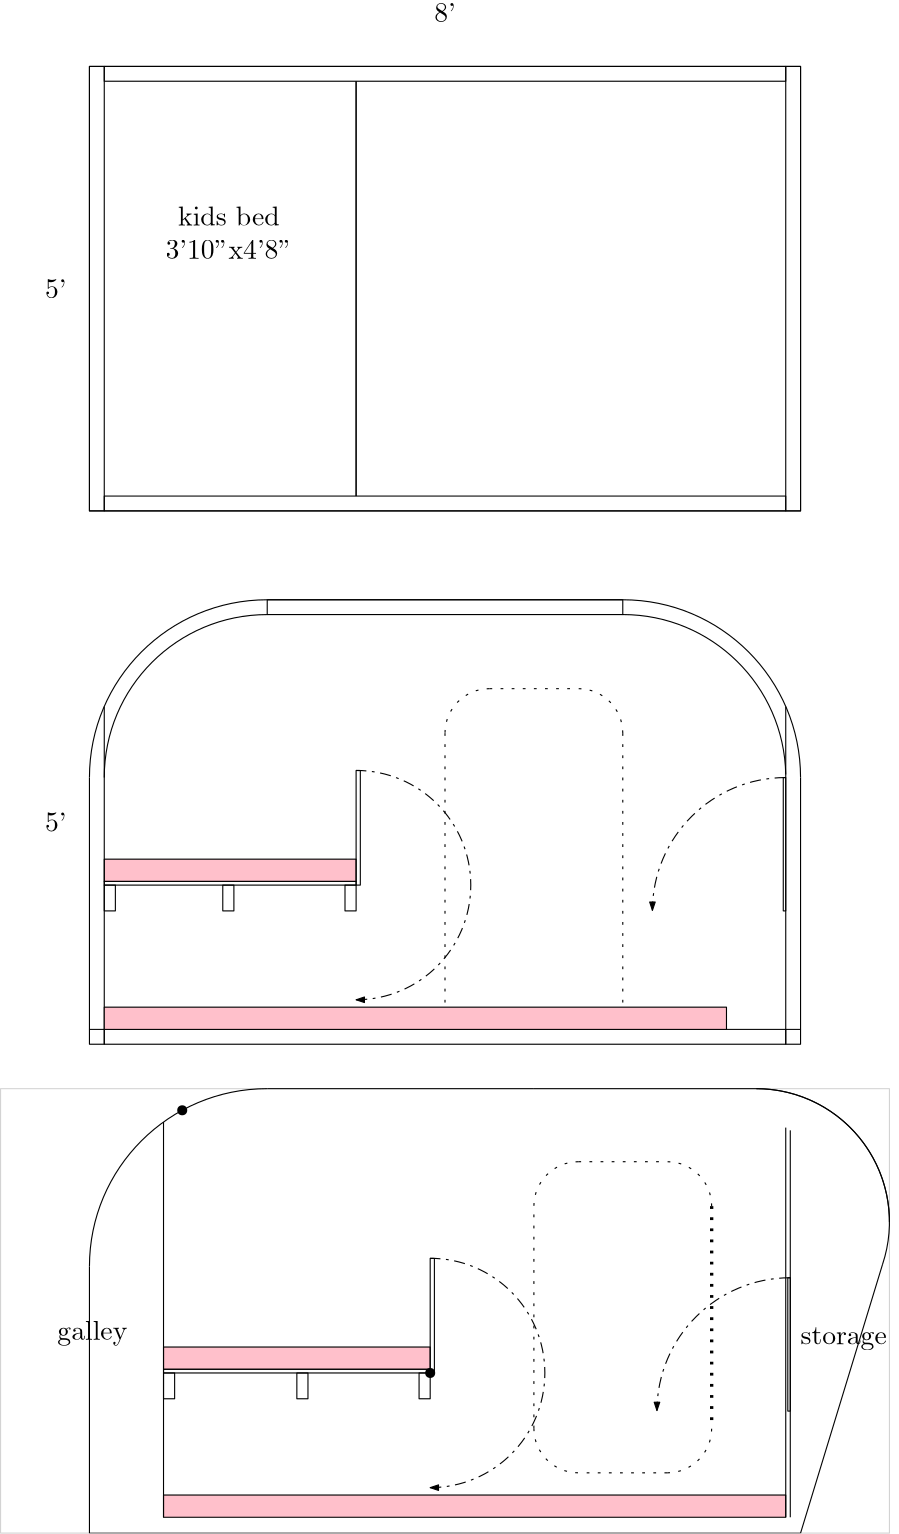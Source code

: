 <?xml version="1.0"?>
<!DOCTYPE ipe SYSTEM "ipe.dtd">
<ipe version="70005" creator="Ipe 7.1.4">
<info created="D:20150611152112" modified="D:20150615170141"/>
<ipestyle name="basic">
<symbol name="arrow/arc(spx)">
<path stroke="sym-stroke" fill="sym-stroke" pen="sym-pen">
0 0 m
-1 0.333 l
-1 -0.333 l
h
</path>
</symbol>
<symbol name="arrow/farc(spx)">
<path stroke="sym-stroke" fill="white" pen="sym-pen">
0 0 m
-1 0.333 l
-1 -0.333 l
h
</path>
</symbol>
<symbol name="mark/circle(sx)" transformations="translations">
<path fill="sym-stroke">
0.6 0 0 0.6 0 0 e
0.4 0 0 0.4 0 0 e
</path>
</symbol>
<symbol name="mark/disk(sx)" transformations="translations">
<path fill="sym-stroke">
0.6 0 0 0.6 0 0 e
</path>
</symbol>
<symbol name="mark/fdisk(sfx)" transformations="translations">
<group>
<path fill="sym-fill">
0.5 0 0 0.5 0 0 e
</path>
<path fill="sym-stroke" fillrule="eofill">
0.6 0 0 0.6 0 0 e
0.4 0 0 0.4 0 0 e
</path>
</group>
</symbol>
<symbol name="mark/box(sx)" transformations="translations">
<path fill="sym-stroke" fillrule="eofill">
-0.6 -0.6 m
0.6 -0.6 l
0.6 0.6 l
-0.6 0.6 l
h
-0.4 -0.4 m
0.4 -0.4 l
0.4 0.4 l
-0.4 0.4 l
h
</path>
</symbol>
<symbol name="mark/square(sx)" transformations="translations">
<path fill="sym-stroke">
-0.6 -0.6 m
0.6 -0.6 l
0.6 0.6 l
-0.6 0.6 l
h
</path>
</symbol>
<symbol name="mark/fsquare(sfx)" transformations="translations">
<group>
<path fill="sym-fill">
-0.5 -0.5 m
0.5 -0.5 l
0.5 0.5 l
-0.5 0.5 l
h
</path>
<path fill="sym-stroke" fillrule="eofill">
-0.6 -0.6 m
0.6 -0.6 l
0.6 0.6 l
-0.6 0.6 l
h
-0.4 -0.4 m
0.4 -0.4 l
0.4 0.4 l
-0.4 0.4 l
h
</path>
</group>
</symbol>
<symbol name="mark/cross(sx)" transformations="translations">
<group>
<path fill="sym-stroke">
-0.43 -0.57 m
0.57 0.43 l
0.43 0.57 l
-0.57 -0.43 l
h
</path>
<path fill="sym-stroke">
-0.43 0.57 m
0.57 -0.43 l
0.43 -0.57 l
-0.57 0.43 l
h
</path>
</group>
</symbol>
<symbol name="arrow/fnormal(spx)">
<path stroke="sym-stroke" fill="white" pen="sym-pen">
0 0 m
-1 0.333 l
-1 -0.333 l
h
</path>
</symbol>
<symbol name="arrow/pointed(spx)">
<path stroke="sym-stroke" fill="sym-stroke" pen="sym-pen">
0 0 m
-1 0.333 l
-0.8 0 l
-1 -0.333 l
h
</path>
</symbol>
<symbol name="arrow/fpointed(spx)">
<path stroke="sym-stroke" fill="white" pen="sym-pen">
0 0 m
-1 0.333 l
-0.8 0 l
-1 -0.333 l
h
</path>
</symbol>
<symbol name="arrow/linear(spx)">
<path stroke="sym-stroke" pen="sym-pen">
-1 0.333 m
0 0 l
-1 -0.333 l
</path>
</symbol>
<symbol name="arrow/fdouble(spx)">
<path stroke="sym-stroke" fill="white" pen="sym-pen">
0 0 m
-1 0.333 l
-1 -0.333 l
h
-1 0 m
-2 0.333 l
-2 -0.333 l
h
</path>
</symbol>
<symbol name="arrow/double(spx)">
<path stroke="sym-stroke" fill="sym-stroke" pen="sym-pen">
0 0 m
-1 0.333 l
-1 -0.333 l
h
-1 0 m
-2 0.333 l
-2 -0.333 l
h
</path>
</symbol>
<pen name="heavier" value="0.8"/>
<pen name="fat" value="1.2"/>
<pen name="ultrafat" value="2"/>
<symbolsize name="large" value="5"/>
<symbolsize name="small" value="2"/>
<symbolsize name="tiny" value="1.1"/>
<arrowsize name="large" value="10"/>
<arrowsize name="small" value="5"/>
<arrowsize name="tiny" value="3"/>
<color name="red" value="1 0 0"/>
<color name="green" value="0 1 0"/>
<color name="blue" value="0 0 1"/>
<color name="yellow" value="1 1 0"/>
<color name="orange" value="1 0.647 0"/>
<color name="gold" value="1 0.843 0"/>
<color name="purple" value="0.627 0.125 0.941"/>
<color name="gray" value="0.745"/>
<color name="brown" value="0.647 0.165 0.165"/>
<color name="navy" value="0 0 0.502"/>
<color name="pink" value="1 0.753 0.796"/>
<color name="seagreen" value="0.18 0.545 0.341"/>
<color name="turquoise" value="0.251 0.878 0.816"/>
<color name="violet" value="0.933 0.51 0.933"/>
<color name="darkblue" value="0 0 0.545"/>
<color name="darkcyan" value="0 0.545 0.545"/>
<color name="darkgray" value="0.663"/>
<color name="darkgreen" value="0 0.392 0"/>
<color name="darkmagenta" value="0.545 0 0.545"/>
<color name="darkorange" value="1 0.549 0"/>
<color name="darkred" value="0.545 0 0"/>
<color name="lightblue" value="0.678 0.847 0.902"/>
<color name="lightcyan" value="0.878 1 1"/>
<color name="lightgray" value="0.827"/>
<color name="lightgreen" value="0.565 0.933 0.565"/>
<color name="lightyellow" value="1 1 0.878"/>
<dashstyle name="dashed" value="[4] 0"/>
<dashstyle name="dotted" value="[1 3] 0"/>
<dashstyle name="dash dotted" value="[4 2 1 2] 0"/>
<dashstyle name="dash dot dotted" value="[4 2 1 2 1 2] 0"/>
<textsize name="large" value="\large"/>
<textsize name="small" value="\small"/>
<textsize name="tiny" value="\tiny"/>
<textsize name="Large" value="\Large"/>
<textsize name="LARGE" value="\LARGE"/>
<textsize name="huge" value="\huge"/>
<textsize name="Huge" value="\Huge"/>
<textsize name="footnote" value="\footnotesize"/>
<textstyle name="center" begin="\begin{center}" end="\end{center}"/>
<textstyle name="itemize" begin="\begin{itemize}" end="\end{itemize}"/>
<textstyle name="item" begin="\begin{itemize}\item{}" end="\end{itemize}"/>
<gridsize name="4 pts" value="4"/>
<gridsize name="8 pts (~3 mm)" value="8"/>
<gridsize name="16 pts (~6 mm)" value="16"/>
<gridsize name="32 pts (~12 mm)" value="32"/>
<gridsize name="10 pts (~3.5 mm)" value="10"/>
<gridsize name="20 pts (~7 mm)" value="20"/>
<gridsize name="14 pts (~5 mm)" value="14"/>
<gridsize name="28 pts (~10 mm)" value="28"/>
<gridsize name="56 pts (~20 mm)" value="56"/>
<anglesize name="90 deg" value="90"/>
<anglesize name="60 deg" value="60"/>
<anglesize name="45 deg" value="45"/>
<anglesize name="30 deg" value="30"/>
<anglesize name="22.5 deg" value="22.5"/>
<tiling name="falling" angle="-60" step="4" width="1"/>
<tiling name="rising" angle="30" step="4" width="1"/>
</ipestyle>
<page>
<layer name="alpha"/>
<view layers="alpha" active="alpha"/>
<path layer="alpha" matrix="1 0 0 0.5 208 234.613" stroke="black" fill="pink">
69.333 368 m
69.333 352 l
160 352 l
160 368 l
h
</path>
<text matrix="1 0 0 1 208 64" transformations="translations" pos="192 656" stroke="black" type="label" width="7.749" height="6.918" depth="0" halign="center" valign="baseline">8&apos;</text>
<text matrix="1 0 0 1 208 64" transformations="translations" pos="48 560" stroke="black" type="label" width="7.749" height="6.918" depth="0" valign="center">5&apos;</text>
<path matrix="1 0 0 1 208 64" stroke="black">
64 640 m
64 480 l
320 480 l
320 640 l
h
</path>
<path matrix="0.333333 0 0 1 250.667 64" stroke="black">
64 640 m
64 480 l
80 480 l
80 640 l
h
</path>
<path matrix="0.333333 0 0 1 501.333 64" stroke="black">
64 640 m
64 480 l
80 480 l
80 640 l
h
</path>
<path matrix="1 0 0 0.333333 208 490.667" stroke="black">
69.3333 640 m
69.3333 624 l
314.667 624 l
314.667 640 l
h
</path>
<path matrix="1 0 0 0.333333 208 336" stroke="black">
69.3333 640 m
69.3333 624 l
314.667 624 l
314.667 640 l
h
</path>
<path matrix="1 0 0 1 208 64" stroke="black">
160 485.333 m
160 634.667 l
</path>
<path matrix="1 0 0 1 208 64" stroke="black">
160 634.667 m
160 485.333 l
</path>
<text matrix="1 0 0 1 208 64" transformations="translations" pos="84.4552 589.635" stroke="black" type="minipage" width="59.5196" height="11.924" depth="6.95" valign="top" style="center">kids bed 3&apos;10&quot;x4&apos;8&quot;</text>
<path matrix="1 0 0 0.333333 208 144" stroke="black">
69.3333 640 m
69.3333 624 l
314.667 624 l
314.667 640 l
h
</path>
<path matrix="1 0 0 1 208 64" stroke="black">
314.667 293.333 m
314.667 288 l
320 288 l
320 293.333 l
h
</path>
<path matrix="1 0 0 1 208 64" stroke="black">
69.333 293.333 m
69.333 288 l
64 288 l
64 293.333 l
h
</path>
<path matrix="1 0 0 1 208 64" stroke="black">
128 448 m
64 0 0 64 128 384 64 384 a
</path>
<path matrix="1 0 0 1 208 64" stroke="black">
320 384 m
64 0 0 64 256 384 256 448 a
</path>
<path matrix="1 0 0 1 208 64" stroke="black">
320 384 m
320 293.333 l
</path>
<path matrix="1 0 0 1 208 64" stroke="black">
64 384 m
64 293.333 l
</path>
<path matrix="1 0 0 1 208 64" stroke="black">
128 448 m
256 448 l
</path>
<text matrix="1 0 0 1 208 -128" transformations="translations" pos="48 560" stroke="black" type="label" width="7.749" height="6.918" depth="0" valign="center">5&apos;</text>
<path matrix="1 0 0 1 208 64" stroke="black">
69.333 293.333 m
69.333 409.577 l
</path>
<path matrix="1 0 0 0.333333 208 362.667" stroke="black">
128 448 m
128 432 l
256 432 l
256 448 l
h
</path>
<path matrix="1 0 0 1 208 64" stroke="black">
128 442.667 m
58.6667 0 0 58.6667 128 384 69.3333 384 a
</path>
<path matrix="1 0 0 1 453.334 64.0001" stroke="black">
69.333 293.333 m
69.333 409.577 l
</path>
<path matrix="1 0 0 1 208 64" stroke="black">
314.667 385.114 m
58.6772 0 0 58.6772 256 384 256 442.677 a
</path>
<path matrix="1 0 0 2 208 -294.72" stroke="black">
69.333 352 m
69.333 352.667 l
160 352.667 l
160 352 l
h
</path>
<path matrix="0.25 0 0 0.58 320 205.12" stroke="black">
176 336 m
176 352 l
192 352 l
192 336 l
h
</path>
<path matrix="0.25 0 0 0.58 233.333 205.12" stroke="black">
176 336 m
176 352 l
192 352 l
192 336 l
h
</path>
<path matrix="0.25 0 0 0.58 276 205.12" stroke="black">
176 336 m
176 352 l
192 352 l
192 336 l
h
</path>
<path matrix="1 0 0 0.5 213.333 205.333" stroke="black" fill="pink">
64 320 m
64 304 l
288 304 l
288 320 l
h
</path>
<group matrix="1 0 0 1 208 64">
<path stroke="black" dash="dotted">
208 416 m
16 0 0 16 208 400 192 400 a
</path>
<path stroke="black" dash="dotted">
256 400 m
16 0 0 16 240 400 240 416 a
</path>
<path stroke="black" dash="dotted">
208 416 m
240 416 l
</path>
<path stroke="black" dash="dotted">
192 400 m
192 301.333 l
</path>
<path stroke="black" dash="dotted">
256 400 m
256 301.333 l
</path>
</group>
<path matrix="1 0 0 1 208 64" stroke="black" dash="dash dotted" rarrow="normal/tiny">
160 304 m
41.28 0 0 41.28 160 345.28 160 386.56 a
</path>
<path matrix="1 0 0 1 208 64" stroke="black">
160 345.28 m
160 386.532 l
161.515 386.532 l
161.515 345.28 l
h
</path>
<path matrix="0.0833333 0 0 1.5 496.444 -104" stroke="black">
314.667 336 m
314.667 368 l
304 368 l
304 336 l
h
</path>
<path matrix="1 0 0 1 208 64" stroke="black" dash="dash dotted" arrow="normal/tiny">
314.667 384 m
48 0 0 48 314.667 336 266.667 336.185 a
</path>
<path matrix="1 0 0 1 206.215 60.273" stroke="black">
65.7846 115.727 m
321.785 115.727 l
</path>
<path matrix="1 0 0 1 208 69.7" stroke="black" fill="pink">
90.667 173.28 m
90.667 165.28 l
186.667 165.28 l
186.667 173.28 l
h
</path>
<path matrix="1 0 0 1 208 69.7" stroke="black">
90.667 163.947 m
90.667 165.28 l
186.667 165.281 l
186.667 163.947 l
h
</path>
<path matrix="0.25 0 0 0.58 346.667 29.487" stroke="black">
176 336 m
176 352 l
192 352 l
192 336 l
h
</path>
<path matrix="0.25 0 0 0.58 254.667 29.487" stroke="black">
176 336 m
176 352 l
192 352 l
192 336 l
h
</path>
<path matrix="0.25 0 0 0.58 302.667 29.487" stroke="black">
176 336 m
176 352 l
192 352 l
192 336 l
h
</path>
<path matrix="1 0 0 0.5 234.667 29.7" stroke="black" fill="pink">
64 320 m
64 304 l
288 304 l
288 320 l
h
</path>
<path matrix="1 0 0 1 234.667 -111.633" stroke="black" dash="dash dotted" rarrow="normal/tiny">
160 304 m
41.28 0 0 41.28 160 345.28 160 386.56 a
</path>
<path matrix="1 0 0 1 234.667 -111.633" stroke="black">
160 345.28 m
160 386.532 l
161.515 386.532 l
161.515 345.28 l
h
</path>
<path matrix="1 0 0 1 0 5.7" stroke="black">
522.667 176 m
522.667 316.281 l
</path>
<path matrix="1 0 0 1 0 5.7" stroke="black">
524.3 176 m
524.3 315.287 l
</path>
<use matrix="1 0 0 1 0 5.7" name="mark/disk(sx)" pos="394.667 227.947" size="normal" stroke="black"/>
<path matrix="0.0833333 0 0 1.5 498.077 -284.073" stroke="black">
314.667 336 m
314.667 368 l
304 368 l
304 336 l
h
</path>
<path matrix="1 0 0 1 209.633 -116.073" stroke="black" dash="dash dotted" arrow="normal/tiny">
314.667 384 m
48 0 0 48 314.667 336 266.667 336.185 a
</path>
<text transformations="translations" pos="260.445 245.563" stroke="black" type="label" width="28.504" height="6.926" depth="1.93" valign="baseline">galley
</text>
<text matrix="1 0 0 1 -15.8234 3.67444" transformations="translations" pos="543.798 240.316" stroke="black" type="label" width="34.399" height="6.135" depth="1.93" valign="baseline">storage
</text>
<path stroke="lightgray">
560 336 m
560 176 l
240 176 l
240 336 l
h
</path>
<path matrix="1 0 0 1 16 5.7" stroke="black" dash="dotted">
432 304 m
16 0 0 16 432 288 416 288 a
</path>
<path matrix="1 0 0 1 16 5.7" stroke="black" dash="dotted">
416 208 m
16 0 0 16 432 208 432 192 a
</path>
<path matrix="1 0 0 1 16 5.7" stroke="black" dash="dotted">
480 288 m
16 0 0 16 464 288 464 304 a
</path>
<path matrix="1 0 0 1 16 5.7" stroke="black" dash="dotted">
464 192 m
16 0 0 16 464 208 480 208 a
</path>
<path matrix="1 0 0 1 16 5.7" stroke="black" dash="dotted">
432 304 m
464 304 l
</path>
<path matrix="1 0 0 1 16 5.7" stroke="black" dash="dotted" pen="fat">
480 288 m
480 208 l
</path>
<path matrix="1 0 0 1 16 5.7" stroke="black" dash="dotted">
464 192 m
432 192 l
</path>
<path matrix="1 0 0 1 16 5.7" stroke="black" dash="dotted">
416 208 m
416 288 l
</path>
<path stroke="black">
560 288 m
48 0 0 48 512 288 512 336 a
</path>
<path stroke="black">
512 336 m
48 0 0 -48 512 288 557.537 272.821 a
</path>
<path stroke="black">
557.537 272.821 m
528 176 l
</path>
<path stroke="black">
432 336 m
512 336 l
</path>
<path stroke="black">
336 336 m
64 0 0 64 336 272 272 272 a
</path>
<path stroke="black">
336 336 m
432 336 l
</path>
<path stroke="black">
272 272 m
272 176 l
</path>
<path stroke="black">
298.667 181.7 m
298.667 323.983 l
</path>
<use name="mark/disk(sx)" pos="305.402 328.212" size="normal" stroke="black"/>
</page>
</ipe>

